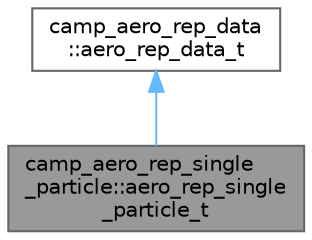 digraph "camp_aero_rep_single_particle::aero_rep_single_particle_t"
{
 // LATEX_PDF_SIZE
  bgcolor="transparent";
  edge [fontname=Helvetica,fontsize=10,labelfontname=Helvetica,labelfontsize=10];
  node [fontname=Helvetica,fontsize=10,shape=box,height=0.2,width=0.4];
  Node1 [label="camp_aero_rep_single\l_particle::aero_rep_single\l_particle_t",height=0.2,width=0.4,color="gray40", fillcolor="grey60", style="filled", fontcolor="black",tooltip="Single particle aerosol representation."];
  Node2 -> Node1 [dir="back",color="steelblue1",style="solid"];
  Node2 [label="camp_aero_rep_data\l::aero_rep_data_t",height=0.2,width=0.4,color="gray40", fillcolor="white", style="filled",URL="$structcamp__aero__rep__data_1_1aero__rep__data__t.html",tooltip="Abstract aerosol representation data type."];
}

